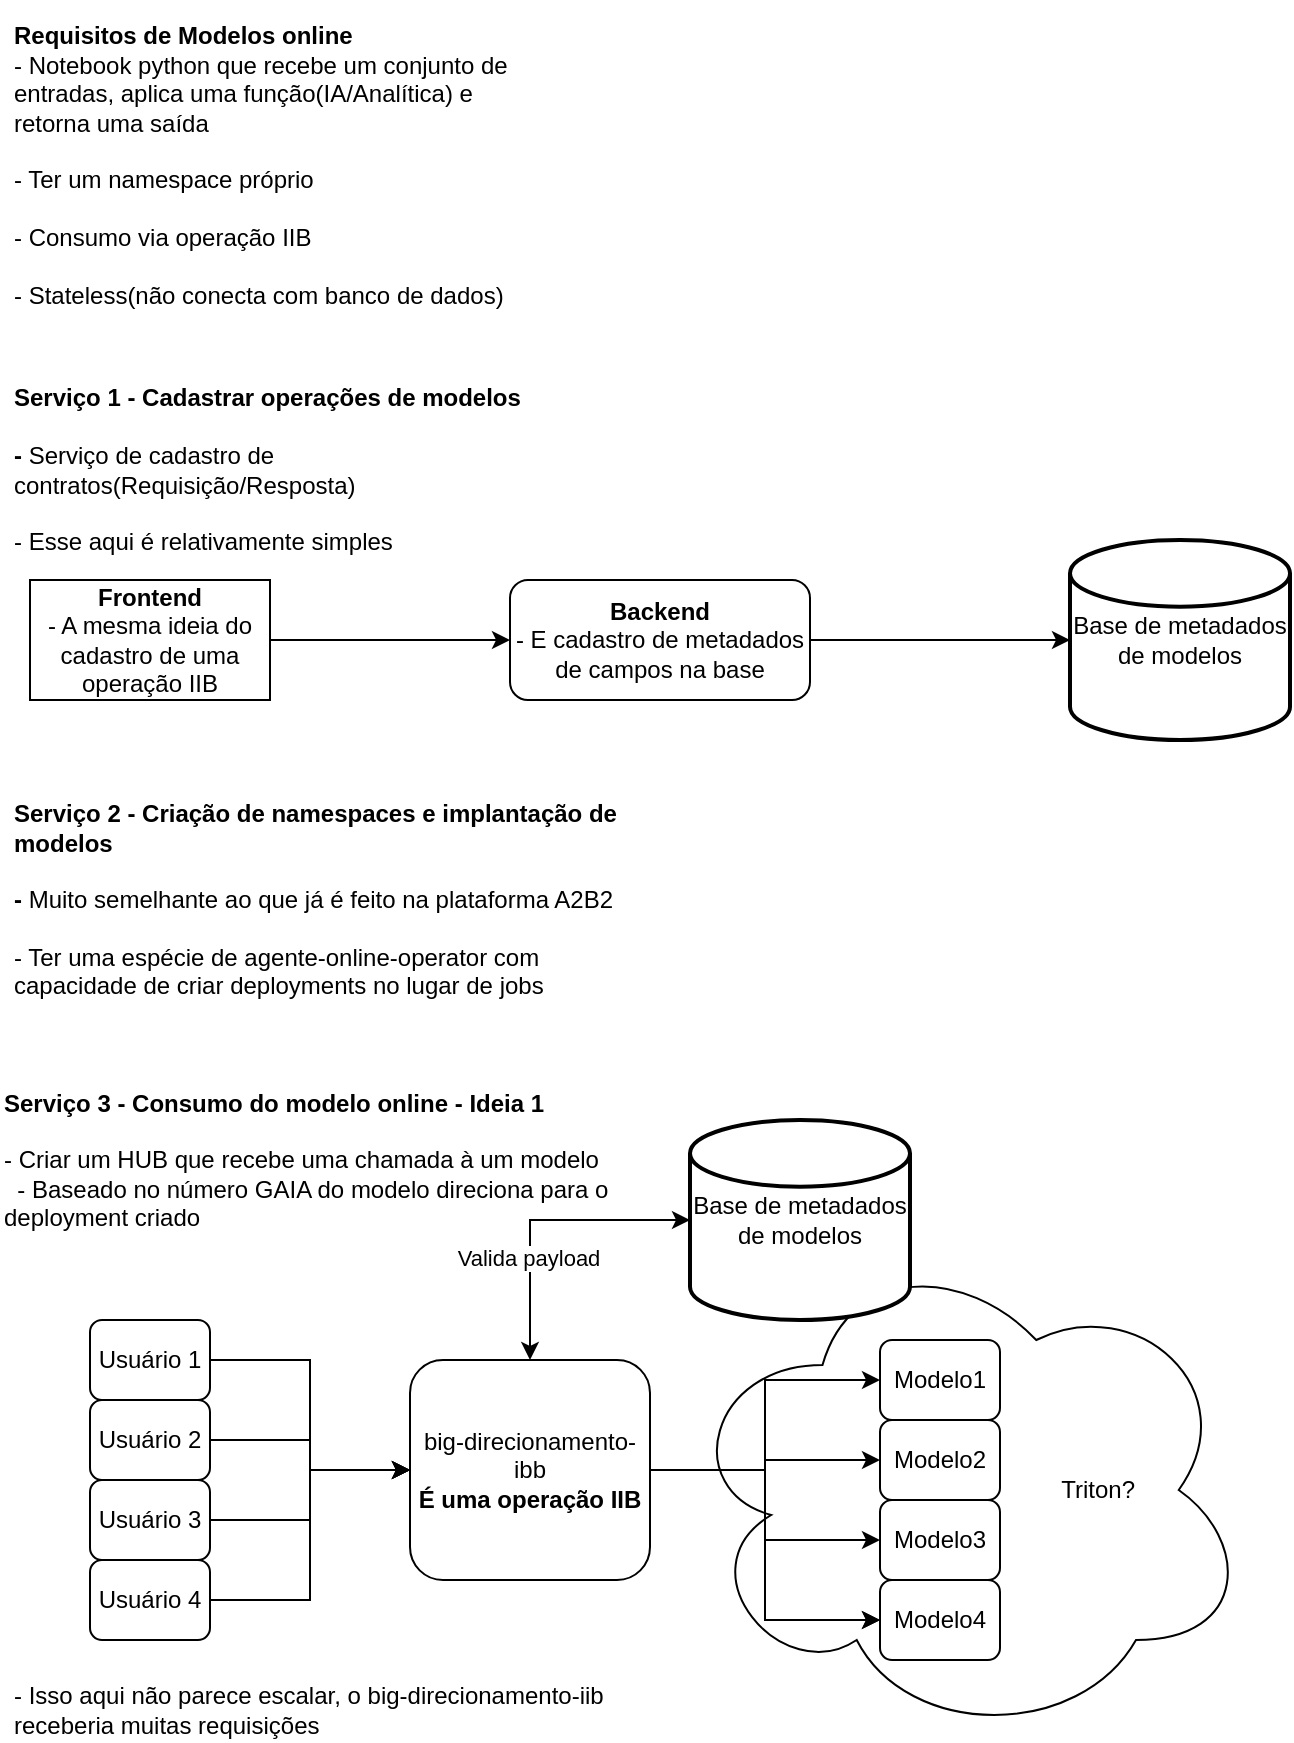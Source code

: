 <mxfile version="26.0.5">
  <diagram name="Page-1" id="F6BhM53N_ITtsMdzpP2n">
    <mxGraphModel dx="2045" dy="615" grid="1" gridSize="10" guides="1" tooltips="1" connect="1" arrows="1" fold="1" page="1" pageScale="1" pageWidth="850" pageHeight="1100" math="0" shadow="0">
      <root>
        <mxCell id="0" />
        <mxCell id="1" parent="0" />
        <mxCell id="OAvGSqqMQwYdZcl9DCns-47" value="&amp;nbsp; &amp;nbsp; &amp;nbsp; &amp;nbsp; &amp;nbsp; &amp;nbsp; &amp;nbsp; &amp;nbsp; &amp;nbsp; &amp;nbsp; &amp;nbsp; &amp;nbsp; &amp;nbsp; &amp;nbsp; &amp;nbsp; &amp;nbsp; &amp;nbsp; &amp;nbsp; &amp;nbsp; &amp;nbsp; Triton?" style="ellipse;shape=cloud;whiteSpace=wrap;html=1;" vertex="1" parent="1">
          <mxGeometry x="325" y="650" width="285" height="250" as="geometry" />
        </mxCell>
        <mxCell id="OAvGSqqMQwYdZcl9DCns-3" value="&lt;b&gt;Requisitos de Modelos online&lt;/b&gt;&lt;div&gt;- Notebook python que recebe um conjunto de entradas, aplica uma função(IA/Analítica) e retorna uma saída&lt;br&gt;&lt;br&gt;&lt;/div&gt;&lt;div&gt;- Ter um namespace próprio&lt;br&gt;&lt;br&gt;&lt;/div&gt;&lt;div&gt;- Consumo via operação IIB&lt;/div&gt;&lt;div&gt;&lt;br&gt;&lt;/div&gt;&lt;div&gt;- Stateless(não conecta com banco de dados)&lt;div style=&quot;&quot;&gt;&lt;br&gt;&lt;/div&gt;&lt;/div&gt;" style="text;html=1;align=left;verticalAlign=middle;whiteSpace=wrap;rounded=0;" vertex="1" parent="1">
          <mxGeometry x="-10" y="30" width="250" height="180" as="geometry" />
        </mxCell>
        <mxCell id="OAvGSqqMQwYdZcl9DCns-9" style="edgeStyle=orthogonalEdgeStyle;rounded=0;orthogonalLoop=1;jettySize=auto;html=1;entryX=0;entryY=0.5;entryDx=0;entryDy=0;" edge="1" parent="1" source="OAvGSqqMQwYdZcl9DCns-4" target="OAvGSqqMQwYdZcl9DCns-8">
          <mxGeometry relative="1" as="geometry" />
        </mxCell>
        <mxCell id="OAvGSqqMQwYdZcl9DCns-4" value="&lt;b&gt;Frontend&lt;/b&gt;&lt;br&gt;- A mesma ideia do cadastro de uma operação IIB" style="rounded=0;whiteSpace=wrap;html=1;" vertex="1" parent="1">
          <mxGeometry y="320" width="120" height="60" as="geometry" />
        </mxCell>
        <mxCell id="OAvGSqqMQwYdZcl9DCns-6" value="Base de metadados de modelos" style="strokeWidth=2;html=1;shape=mxgraph.flowchart.database;whiteSpace=wrap;" vertex="1" parent="1">
          <mxGeometry x="520" y="300" width="110" height="100" as="geometry" />
        </mxCell>
        <mxCell id="OAvGSqqMQwYdZcl9DCns-7" value="&lt;b&gt;Serviço 1 - Cadastrar operações de modelos&lt;/b&gt;&lt;div&gt;&lt;b&gt;&lt;br&gt;&lt;/b&gt;&lt;/div&gt;&lt;div&gt;&lt;b&gt;- &lt;/b&gt;Serviço de cadastro de contratos(Requisição/Resposta)&lt;br&gt;&lt;br&gt;- Esse aqui é relativamente simples&lt;/div&gt;" style="text;html=1;align=left;verticalAlign=middle;whiteSpace=wrap;rounded=0;" vertex="1" parent="1">
          <mxGeometry x="-10" y="220" width="300" height="90" as="geometry" />
        </mxCell>
        <mxCell id="OAvGSqqMQwYdZcl9DCns-10" style="edgeStyle=orthogonalEdgeStyle;rounded=0;orthogonalLoop=1;jettySize=auto;html=1;entryX=0;entryY=0.5;entryDx=0;entryDy=0;entryPerimeter=0;" edge="1" parent="1" source="OAvGSqqMQwYdZcl9DCns-8" target="OAvGSqqMQwYdZcl9DCns-6">
          <mxGeometry relative="1" as="geometry">
            <mxPoint x="480" y="350" as="targetPoint" />
          </mxGeometry>
        </mxCell>
        <mxCell id="OAvGSqqMQwYdZcl9DCns-8" value="&lt;b&gt;Backend&lt;/b&gt;&lt;div&gt;- E cadastro de metadados de campos na base&lt;/div&gt;" style="rounded=1;whiteSpace=wrap;html=1;" vertex="1" parent="1">
          <mxGeometry x="240" y="320" width="150" height="60" as="geometry" />
        </mxCell>
        <mxCell id="OAvGSqqMQwYdZcl9DCns-17" value="&lt;b&gt;Serviço 2 - Criação de namespaces e implantação de modelos&lt;/b&gt;&lt;div&gt;&lt;b&gt;&lt;br&gt;&lt;/b&gt;&lt;/div&gt;&lt;div&gt;&lt;b&gt;- &lt;/b&gt;Muito semelhante ao que já é feito na plataforma A2B2&amp;nbsp;&lt;/div&gt;&lt;div&gt;&lt;br&gt;&lt;/div&gt;&lt;div&gt;- Ter uma espécie de agente-online-operator com capacidade de criar deployments no lugar de jobs&lt;/div&gt;" style="text;html=1;align=left;verticalAlign=middle;whiteSpace=wrap;rounded=0;" vertex="1" parent="1">
          <mxGeometry x="-10" y="420" width="310" height="120" as="geometry" />
        </mxCell>
        <mxCell id="OAvGSqqMQwYdZcl9DCns-18" value="&lt;b&gt;Serviço 3 - Consumo do modelo online - Ideia 1&lt;/b&gt;&lt;div&gt;&lt;br&gt;&lt;/div&gt;&lt;div&gt;- Criar um HUB que recebe uma chamada à um modelo&lt;br&gt;&amp;nbsp; - Baseado no número GAIA do modelo direciona para o deployment criado&lt;/div&gt;" style="text;html=1;align=left;verticalAlign=middle;whiteSpace=wrap;rounded=0;" vertex="1" parent="1">
          <mxGeometry x="-15" y="550" width="310" height="120" as="geometry" />
        </mxCell>
        <mxCell id="OAvGSqqMQwYdZcl9DCns-30" style="edgeStyle=orthogonalEdgeStyle;rounded=0;orthogonalLoop=1;jettySize=auto;html=1;entryX=0;entryY=0.5;entryDx=0;entryDy=0;" edge="1" parent="1" source="OAvGSqqMQwYdZcl9DCns-20" target="OAvGSqqMQwYdZcl9DCns-32">
          <mxGeometry relative="1" as="geometry">
            <mxPoint x="350" y="670" as="targetPoint" />
          </mxGeometry>
        </mxCell>
        <mxCell id="OAvGSqqMQwYdZcl9DCns-37" style="edgeStyle=orthogonalEdgeStyle;rounded=0;orthogonalLoop=1;jettySize=auto;html=1;" edge="1" parent="1" source="OAvGSqqMQwYdZcl9DCns-20" target="OAvGSqqMQwYdZcl9DCns-36">
          <mxGeometry relative="1" as="geometry" />
        </mxCell>
        <mxCell id="OAvGSqqMQwYdZcl9DCns-39" style="edgeStyle=orthogonalEdgeStyle;rounded=0;orthogonalLoop=1;jettySize=auto;html=1;entryX=0;entryY=0.5;entryDx=0;entryDy=0;" edge="1" parent="1" source="OAvGSqqMQwYdZcl9DCns-20" target="OAvGSqqMQwYdZcl9DCns-33">
          <mxGeometry relative="1" as="geometry" />
        </mxCell>
        <mxCell id="OAvGSqqMQwYdZcl9DCns-40" style="edgeStyle=orthogonalEdgeStyle;rounded=0;orthogonalLoop=1;jettySize=auto;html=1;entryX=0;entryY=0.5;entryDx=0;entryDy=0;" edge="1" parent="1" source="OAvGSqqMQwYdZcl9DCns-20" target="OAvGSqqMQwYdZcl9DCns-35">
          <mxGeometry relative="1" as="geometry" />
        </mxCell>
        <mxCell id="OAvGSqqMQwYdZcl9DCns-41" style="edgeStyle=orthogonalEdgeStyle;rounded=0;orthogonalLoop=1;jettySize=auto;html=1;entryX=0;entryY=0.5;entryDx=0;entryDy=0;" edge="1" parent="1" source="OAvGSqqMQwYdZcl9DCns-20" target="OAvGSqqMQwYdZcl9DCns-36">
          <mxGeometry relative="1" as="geometry" />
        </mxCell>
        <mxCell id="OAvGSqqMQwYdZcl9DCns-20" value="big-direcionamento-ibb&lt;div&gt;&lt;b&gt;É uma operação IIB&lt;/b&gt;&lt;/div&gt;" style="rounded=1;whiteSpace=wrap;html=1;" vertex="1" parent="1">
          <mxGeometry x="190" y="710" width="120" height="110" as="geometry" />
        </mxCell>
        <mxCell id="OAvGSqqMQwYdZcl9DCns-26" style="edgeStyle=orthogonalEdgeStyle;rounded=0;orthogonalLoop=1;jettySize=auto;html=1;entryX=0;entryY=0.5;entryDx=0;entryDy=0;" edge="1" parent="1" source="OAvGSqqMQwYdZcl9DCns-21" target="OAvGSqqMQwYdZcl9DCns-20">
          <mxGeometry relative="1" as="geometry" />
        </mxCell>
        <mxCell id="OAvGSqqMQwYdZcl9DCns-21" value="Usuário 1" style="rounded=1;whiteSpace=wrap;html=1;" vertex="1" parent="1">
          <mxGeometry x="30" y="690" width="60" height="40" as="geometry" />
        </mxCell>
        <mxCell id="OAvGSqqMQwYdZcl9DCns-27" style="edgeStyle=orthogonalEdgeStyle;rounded=0;orthogonalLoop=1;jettySize=auto;html=1;entryX=0;entryY=0.5;entryDx=0;entryDy=0;" edge="1" parent="1" source="OAvGSqqMQwYdZcl9DCns-23" target="OAvGSqqMQwYdZcl9DCns-20">
          <mxGeometry relative="1" as="geometry" />
        </mxCell>
        <mxCell id="OAvGSqqMQwYdZcl9DCns-23" value="Usuário 2" style="rounded=1;whiteSpace=wrap;html=1;" vertex="1" parent="1">
          <mxGeometry x="30" y="730" width="60" height="40" as="geometry" />
        </mxCell>
        <mxCell id="OAvGSqqMQwYdZcl9DCns-44" style="edgeStyle=orthogonalEdgeStyle;rounded=0;orthogonalLoop=1;jettySize=auto;html=1;entryX=0;entryY=0.5;entryDx=0;entryDy=0;" edge="1" parent="1" source="OAvGSqqMQwYdZcl9DCns-24" target="OAvGSqqMQwYdZcl9DCns-20">
          <mxGeometry relative="1" as="geometry" />
        </mxCell>
        <mxCell id="OAvGSqqMQwYdZcl9DCns-24" value="Usuário 3" style="rounded=1;whiteSpace=wrap;html=1;" vertex="1" parent="1">
          <mxGeometry x="30" y="770" width="60" height="40" as="geometry" />
        </mxCell>
        <mxCell id="OAvGSqqMQwYdZcl9DCns-29" style="edgeStyle=orthogonalEdgeStyle;rounded=0;orthogonalLoop=1;jettySize=auto;html=1;entryX=0;entryY=0.5;entryDx=0;entryDy=0;" edge="1" parent="1" source="OAvGSqqMQwYdZcl9DCns-25" target="OAvGSqqMQwYdZcl9DCns-20">
          <mxGeometry relative="1" as="geometry">
            <Array as="points">
              <mxPoint x="140" y="830" />
              <mxPoint x="140" y="765" />
            </Array>
          </mxGeometry>
        </mxCell>
        <mxCell id="OAvGSqqMQwYdZcl9DCns-25" value="Usuário 4" style="rounded=1;whiteSpace=wrap;html=1;" vertex="1" parent="1">
          <mxGeometry x="30" y="810" width="60" height="40" as="geometry" />
        </mxCell>
        <mxCell id="OAvGSqqMQwYdZcl9DCns-32" value="Modelo1" style="rounded=1;whiteSpace=wrap;html=1;" vertex="1" parent="1">
          <mxGeometry x="425" y="700" width="60" height="40" as="geometry" />
        </mxCell>
        <mxCell id="OAvGSqqMQwYdZcl9DCns-33" value="Modelo2" style="rounded=1;whiteSpace=wrap;html=1;" vertex="1" parent="1">
          <mxGeometry x="425" y="740" width="60" height="40" as="geometry" />
        </mxCell>
        <mxCell id="OAvGSqqMQwYdZcl9DCns-35" value="Modelo3" style="rounded=1;whiteSpace=wrap;html=1;" vertex="1" parent="1">
          <mxGeometry x="425" y="780" width="60" height="40" as="geometry" />
        </mxCell>
        <mxCell id="OAvGSqqMQwYdZcl9DCns-36" value="Modelo4" style="rounded=1;whiteSpace=wrap;html=1;" vertex="1" parent="1">
          <mxGeometry x="425" y="820" width="60" height="40" as="geometry" />
        </mxCell>
        <mxCell id="OAvGSqqMQwYdZcl9DCns-45" style="edgeStyle=orthogonalEdgeStyle;rounded=0;orthogonalLoop=1;jettySize=auto;html=1;startArrow=classic;startFill=1;" edge="1" parent="1" source="OAvGSqqMQwYdZcl9DCns-43" target="OAvGSqqMQwYdZcl9DCns-20">
          <mxGeometry relative="1" as="geometry" />
        </mxCell>
        <mxCell id="OAvGSqqMQwYdZcl9DCns-46" value="Valida payload" style="edgeLabel;html=1;align=center;verticalAlign=middle;resizable=0;points=[];" vertex="1" connectable="0" parent="OAvGSqqMQwYdZcl9DCns-45">
          <mxGeometry x="0.322" y="-1" relative="1" as="geometry">
            <mxPoint as="offset" />
          </mxGeometry>
        </mxCell>
        <mxCell id="OAvGSqqMQwYdZcl9DCns-43" value="Base de metadados de modelos" style="strokeWidth=2;html=1;shape=mxgraph.flowchart.database;whiteSpace=wrap;" vertex="1" parent="1">
          <mxGeometry x="330" y="590" width="110" height="100" as="geometry" />
        </mxCell>
        <mxCell id="OAvGSqqMQwYdZcl9DCns-49" value="- Isso aqui não parece escalar, o big-direcionamento-iib receberia muitas requisições" style="text;html=1;align=left;verticalAlign=middle;whiteSpace=wrap;rounded=0;" vertex="1" parent="1">
          <mxGeometry x="-10" y="870" width="350" height="30" as="geometry" />
        </mxCell>
      </root>
    </mxGraphModel>
  </diagram>
</mxfile>
